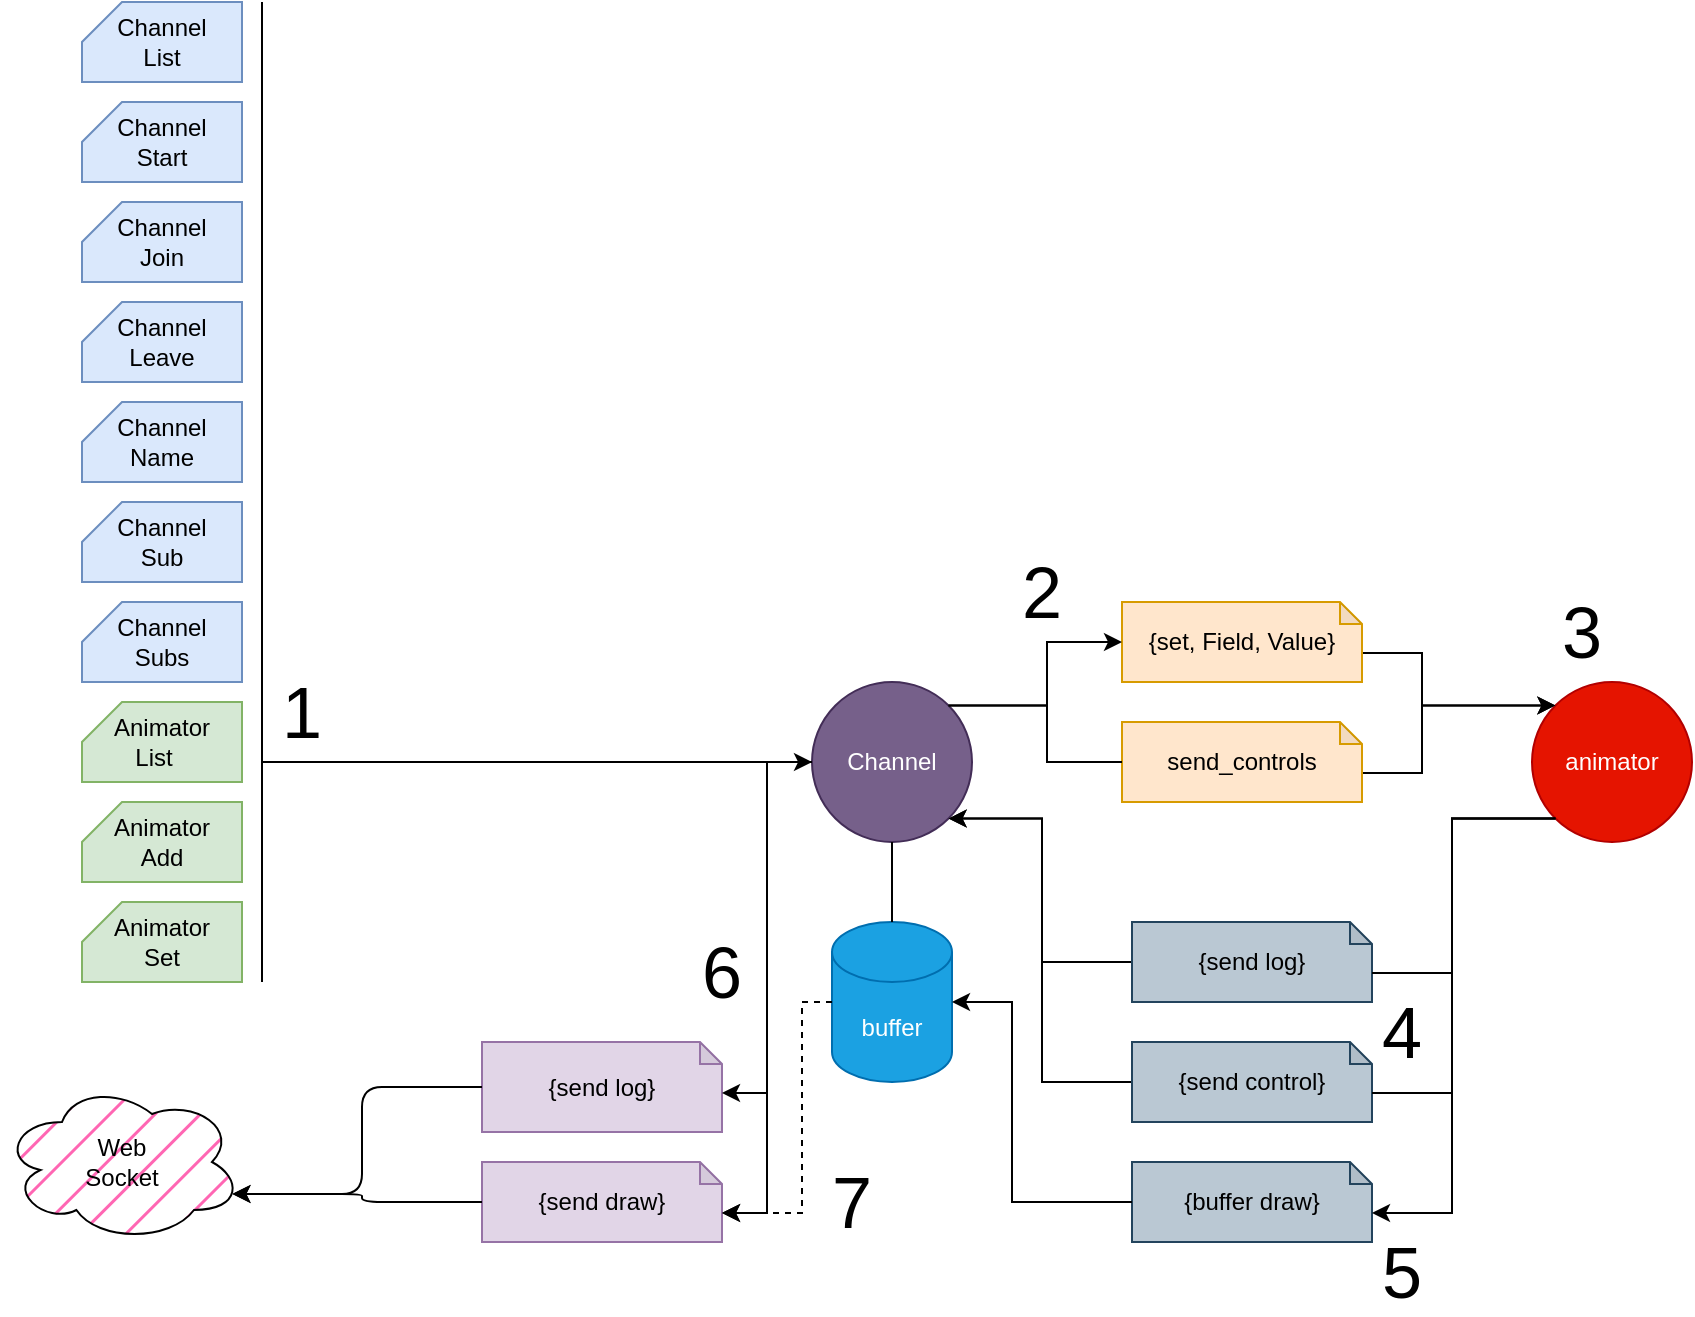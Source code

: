 <mxfile version="26.0.11">
  <diagram name="Page-1" id="kKHpir4O-wVjDM-xojcb">
    <mxGraphModel dx="704" dy="616" grid="1" gridSize="10" guides="1" tooltips="1" connect="1" arrows="1" fold="1" page="1" pageScale="1" pageWidth="850" pageHeight="1100" math="0" shadow="0">
      <root>
        <mxCell id="0" />
        <mxCell id="1" parent="0" />
        <mxCell id="nrVpLFsN9AzKckAbSTYe-1" value="Channel" style="ellipse;whiteSpace=wrap;html=1;aspect=fixed;fillColor=#76608a;strokeColor=#432D57;fillStyle=auto;fontColor=#ffffff;" vertex="1" parent="1">
          <mxGeometry x="445" y="360" width="80" height="80" as="geometry" />
        </mxCell>
        <mxCell id="nrVpLFsN9AzKckAbSTYe-2" value="animator" style="ellipse;whiteSpace=wrap;html=1;aspect=fixed;fillStyle=auto;fillColor=#e51400;strokeColor=#B20000;fontColor=#ffffff;" vertex="1" parent="1">
          <mxGeometry x="805" y="360" width="80" height="80" as="geometry" />
        </mxCell>
        <mxCell id="nrVpLFsN9AzKckAbSTYe-9" style="edgeStyle=orthogonalEdgeStyle;rounded=0;orthogonalLoop=1;jettySize=auto;html=1;exitX=0;exitY=0.5;exitDx=0;exitDy=0;exitPerimeter=0;entryX=1;entryY=1;entryDx=0;entryDy=0;" edge="1" parent="1" source="nrVpLFsN9AzKckAbSTYe-5" target="nrVpLFsN9AzKckAbSTYe-1">
          <mxGeometry relative="1" as="geometry">
            <Array as="points">
              <mxPoint x="560" y="500" />
              <mxPoint x="560" y="428" />
            </Array>
          </mxGeometry>
        </mxCell>
        <mxCell id="nrVpLFsN9AzKckAbSTYe-5" value="{send log}" style="shape=note;whiteSpace=wrap;html=1;backgroundOutline=1;darkOpacity=0.05;size=11;fillColor=#bac8d3;strokeColor=#23445d;" vertex="1" parent="1">
          <mxGeometry x="605" y="480" width="120" height="40" as="geometry" />
        </mxCell>
        <mxCell id="nrVpLFsN9AzKckAbSTYe-10" style="edgeStyle=orthogonalEdgeStyle;rounded=0;orthogonalLoop=1;jettySize=auto;html=1;exitX=0;exitY=0.5;exitDx=0;exitDy=0;exitPerimeter=0;entryX=1;entryY=1;entryDx=0;entryDy=0;" edge="1" parent="1" source="nrVpLFsN9AzKckAbSTYe-6" target="nrVpLFsN9AzKckAbSTYe-1">
          <mxGeometry relative="1" as="geometry">
            <mxPoint x="550" y="450" as="targetPoint" />
            <Array as="points">
              <mxPoint x="560" y="560" />
              <mxPoint x="560" y="428" />
            </Array>
          </mxGeometry>
        </mxCell>
        <mxCell id="nrVpLFsN9AzKckAbSTYe-6" value="{send control}" style="shape=note;whiteSpace=wrap;html=1;backgroundOutline=1;darkOpacity=0.05;size=11;fillColor=#bac8d3;strokeColor=#23445d;" vertex="1" parent="1">
          <mxGeometry x="605" y="540" width="120" height="40" as="geometry" />
        </mxCell>
        <mxCell id="nrVpLFsN9AzKckAbSTYe-7" style="edgeStyle=orthogonalEdgeStyle;rounded=0;orthogonalLoop=1;jettySize=auto;html=1;exitX=0;exitY=1;exitDx=0;exitDy=0;entryX=0;entryY=0;entryDx=120;entryDy=25.5;entryPerimeter=0;endArrow=none;startFill=0;" edge="1" parent="1" source="nrVpLFsN9AzKckAbSTYe-2" target="nrVpLFsN9AzKckAbSTYe-6">
          <mxGeometry relative="1" as="geometry" />
        </mxCell>
        <mxCell id="nrVpLFsN9AzKckAbSTYe-8" style="edgeStyle=orthogonalEdgeStyle;rounded=0;orthogonalLoop=1;jettySize=auto;html=1;exitX=0;exitY=1;exitDx=0;exitDy=0;entryX=0;entryY=0;entryDx=120;entryDy=25.5;entryPerimeter=0;endArrow=none;startFill=0;" edge="1" parent="1" source="nrVpLFsN9AzKckAbSTYe-2" target="nrVpLFsN9AzKckAbSTYe-5">
          <mxGeometry relative="1" as="geometry" />
        </mxCell>
        <mxCell id="nrVpLFsN9AzKckAbSTYe-11" value="{buffer draw}" style="shape=note;whiteSpace=wrap;html=1;backgroundOutline=1;darkOpacity=0.05;size=11;fillColor=#bac8d3;strokeColor=#23445d;" vertex="1" parent="1">
          <mxGeometry x="605" y="600" width="120" height="40" as="geometry" />
        </mxCell>
        <mxCell id="nrVpLFsN9AzKckAbSTYe-13" value="buffer" style="shape=cylinder3;whiteSpace=wrap;html=1;boundedLbl=1;backgroundOutline=1;size=15;fillColor=#1ba1e2;fontColor=#ffffff;strokeColor=#006EAF;" vertex="1" parent="1">
          <mxGeometry x="455" y="480" width="60" height="80" as="geometry" />
        </mxCell>
        <mxCell id="nrVpLFsN9AzKckAbSTYe-14" style="edgeStyle=orthogonalEdgeStyle;rounded=0;orthogonalLoop=1;jettySize=auto;html=1;exitX=0;exitY=0.5;exitDx=0;exitDy=0;exitPerimeter=0;entryX=1;entryY=0.5;entryDx=0;entryDy=0;entryPerimeter=0;" edge="1" parent="1" source="nrVpLFsN9AzKckAbSTYe-11" target="nrVpLFsN9AzKckAbSTYe-13">
          <mxGeometry relative="1" as="geometry">
            <Array as="points">
              <mxPoint x="545" y="620" />
              <mxPoint x="545" y="520" />
            </Array>
          </mxGeometry>
        </mxCell>
        <mxCell id="nrVpLFsN9AzKckAbSTYe-15" value="" style="endArrow=none;html=1;rounded=0;entryX=0.5;entryY=1;entryDx=0;entryDy=0;exitX=0.5;exitY=0;exitDx=0;exitDy=0;exitPerimeter=0;" edge="1" parent="1" source="nrVpLFsN9AzKckAbSTYe-13" target="nrVpLFsN9AzKckAbSTYe-1">
          <mxGeometry width="50" height="50" relative="1" as="geometry">
            <mxPoint x="685" y="570" as="sourcePoint" />
            <mxPoint x="735" y="520" as="targetPoint" />
          </mxGeometry>
        </mxCell>
        <mxCell id="nrVpLFsN9AzKckAbSTYe-16" value="{send log}" style="shape=note;whiteSpace=wrap;html=1;backgroundOutline=1;darkOpacity=0.05;size=11;fillColor=#e1d5e7;strokeColor=#9673a6;" vertex="1" parent="1">
          <mxGeometry x="280" y="540" width="120" height="45" as="geometry" />
        </mxCell>
        <mxCell id="nrVpLFsN9AzKckAbSTYe-17" style="edgeStyle=orthogonalEdgeStyle;rounded=0;orthogonalLoop=1;jettySize=auto;html=1;exitX=0;exitY=0.5;exitDx=0;exitDy=0;entryX=0;entryY=0;entryDx=120;entryDy=25.5;entryPerimeter=0;" edge="1" parent="1" source="nrVpLFsN9AzKckAbSTYe-1" target="nrVpLFsN9AzKckAbSTYe-16">
          <mxGeometry relative="1" as="geometry" />
        </mxCell>
        <mxCell id="nrVpLFsN9AzKckAbSTYe-18" value="{send draw}" style="shape=note;whiteSpace=wrap;html=1;backgroundOutline=1;darkOpacity=0.05;size=11;fillColor=#e1d5e7;strokeColor=#9673a6;" vertex="1" parent="1">
          <mxGeometry x="280" y="600" width="120" height="40" as="geometry" />
        </mxCell>
        <mxCell id="nrVpLFsN9AzKckAbSTYe-19" style="edgeStyle=orthogonalEdgeStyle;rounded=0;orthogonalLoop=1;jettySize=auto;html=1;exitX=0;exitY=0.5;exitDx=0;exitDy=0;entryX=0;entryY=0;entryDx=120;entryDy=25.5;entryPerimeter=0;" edge="1" parent="1" source="nrVpLFsN9AzKckAbSTYe-1" target="nrVpLFsN9AzKckAbSTYe-18">
          <mxGeometry relative="1" as="geometry" />
        </mxCell>
        <mxCell id="nrVpLFsN9AzKckAbSTYe-22" value="Channel&lt;div&gt;Name&lt;/div&gt;" style="shape=card;whiteSpace=wrap;html=1;size=20;fillColor=#dae8fc;strokeColor=#6c8ebf;" vertex="1" parent="1">
          <mxGeometry x="80" y="220" width="80" height="40" as="geometry" />
        </mxCell>
        <mxCell id="nrVpLFsN9AzKckAbSTYe-23" value="Channel&lt;div&gt;List&lt;/div&gt;" style="shape=card;whiteSpace=wrap;html=1;size=20;fillColor=#dae8fc;strokeColor=#6c8ebf;" vertex="1" parent="1">
          <mxGeometry x="80" y="20" width="80" height="40" as="geometry" />
        </mxCell>
        <mxCell id="nrVpLFsN9AzKckAbSTYe-24" value="Channel&lt;div&gt;Join&lt;/div&gt;" style="shape=card;whiteSpace=wrap;html=1;size=20;fillColor=#dae8fc;strokeColor=#6c8ebf;" vertex="1" parent="1">
          <mxGeometry x="80" y="120" width="80" height="40" as="geometry" />
        </mxCell>
        <mxCell id="nrVpLFsN9AzKckAbSTYe-25" value="Channel&lt;div&gt;Start&lt;/div&gt;" style="shape=card;whiteSpace=wrap;html=1;size=20;fillColor=#dae8fc;strokeColor=#6c8ebf;" vertex="1" parent="1">
          <mxGeometry x="80" y="70" width="80" height="40" as="geometry" />
        </mxCell>
        <mxCell id="nrVpLFsN9AzKckAbSTYe-26" value="Channel&lt;div&gt;Leave&lt;/div&gt;" style="shape=card;whiteSpace=wrap;html=1;size=20;fillColor=#dae8fc;strokeColor=#6c8ebf;" vertex="1" parent="1">
          <mxGeometry x="80" y="170" width="80" height="40" as="geometry" />
        </mxCell>
        <mxCell id="nrVpLFsN9AzKckAbSTYe-27" value="Channel&lt;div&gt;Sub&lt;/div&gt;" style="shape=card;whiteSpace=wrap;html=1;size=20;fillColor=#dae8fc;strokeColor=#6c8ebf;" vertex="1" parent="1">
          <mxGeometry x="80" y="270" width="80" height="40" as="geometry" />
        </mxCell>
        <mxCell id="nrVpLFsN9AzKckAbSTYe-28" value="Channel&lt;div&gt;Subs&lt;/div&gt;" style="shape=card;whiteSpace=wrap;html=1;size=20;fillColor=#dae8fc;strokeColor=#6c8ebf;" vertex="1" parent="1">
          <mxGeometry x="80" y="320" width="80" height="40" as="geometry" />
        </mxCell>
        <mxCell id="nrVpLFsN9AzKckAbSTYe-29" value="Animator&lt;div&gt;List&lt;span style=&quot;white-space: pre;&quot;&gt;&#x9;&lt;/span&gt;&lt;/div&gt;" style="shape=card;whiteSpace=wrap;html=1;size=20;fillColor=#d5e8d4;strokeColor=#82b366;" vertex="1" parent="1">
          <mxGeometry x="80" y="370" width="80" height="40" as="geometry" />
        </mxCell>
        <mxCell id="nrVpLFsN9AzKckAbSTYe-30" value="Animator&lt;div&gt;Set&lt;/div&gt;" style="shape=card;whiteSpace=wrap;html=1;size=20;fillColor=#d5e8d4;strokeColor=#82b366;" vertex="1" parent="1">
          <mxGeometry x="80" y="470" width="80" height="40" as="geometry" />
        </mxCell>
        <mxCell id="nrVpLFsN9AzKckAbSTYe-31" value="Animator&lt;div&gt;Add&lt;/div&gt;" style="shape=card;whiteSpace=wrap;html=1;size=20;fillColor=#d5e8d4;strokeColor=#82b366;" vertex="1" parent="1">
          <mxGeometry x="80" y="420" width="80" height="40" as="geometry" />
        </mxCell>
        <mxCell id="nrVpLFsN9AzKckAbSTYe-33" value="" style="endArrow=none;html=1;rounded=0;" edge="1" parent="1">
          <mxGeometry width="50" height="50" relative="1" as="geometry">
            <mxPoint x="170" y="510" as="sourcePoint" />
            <mxPoint x="170" y="20" as="targetPoint" />
          </mxGeometry>
        </mxCell>
        <mxCell id="nrVpLFsN9AzKckAbSTYe-34" value="" style="endArrow=classic;html=1;rounded=0;entryX=0;entryY=0.5;entryDx=0;entryDy=0;" edge="1" parent="1" target="nrVpLFsN9AzKckAbSTYe-1">
          <mxGeometry width="50" height="50" relative="1" as="geometry">
            <mxPoint x="170" y="400" as="sourcePoint" />
            <mxPoint x="485" y="440" as="targetPoint" />
          </mxGeometry>
        </mxCell>
        <mxCell id="nrVpLFsN9AzKckAbSTYe-38" value="Web&lt;div&gt;Socket&lt;/div&gt;" style="ellipse;shape=cloud;whiteSpace=wrap;html=1;fillStyle=hatch;fillColor=#FF66B3;" vertex="1" parent="1">
          <mxGeometry x="40" y="560" width="120" height="80" as="geometry" />
        </mxCell>
        <mxCell id="nrVpLFsN9AzKckAbSTYe-39" style="edgeStyle=orthogonalEdgeStyle;rounded=1;orthogonalLoop=1;jettySize=auto;html=1;exitX=0;exitY=0.5;exitDx=0;exitDy=0;exitPerimeter=0;entryX=0.96;entryY=0.7;entryDx=0;entryDy=0;entryPerimeter=0;curved=0;" edge="1" parent="1" source="nrVpLFsN9AzKckAbSTYe-16" target="nrVpLFsN9AzKckAbSTYe-38">
          <mxGeometry relative="1" as="geometry" />
        </mxCell>
        <mxCell id="nrVpLFsN9AzKckAbSTYe-40" style="edgeStyle=orthogonalEdgeStyle;rounded=1;orthogonalLoop=1;jettySize=auto;html=1;exitX=0;exitY=0.5;exitDx=0;exitDy=0;exitPerimeter=0;entryX=0.96;entryY=0.7;entryDx=0;entryDy=0;entryPerimeter=0;curved=0;" edge="1" parent="1" source="nrVpLFsN9AzKckAbSTYe-18" target="nrVpLFsN9AzKckAbSTYe-38">
          <mxGeometry relative="1" as="geometry" />
        </mxCell>
        <mxCell id="nrVpLFsN9AzKckAbSTYe-45" style="edgeStyle=orthogonalEdgeStyle;rounded=0;orthogonalLoop=1;jettySize=auto;html=1;exitX=0;exitY=0;exitDx=120;exitDy=25.5;exitPerimeter=0;entryX=0;entryY=0;entryDx=0;entryDy=0;" edge="1" parent="1" source="nrVpLFsN9AzKckAbSTYe-41" target="nrVpLFsN9AzKckAbSTYe-2">
          <mxGeometry relative="1" as="geometry">
            <Array as="points">
              <mxPoint x="750" y="346" />
              <mxPoint x="750" y="372" />
            </Array>
          </mxGeometry>
        </mxCell>
        <mxCell id="nrVpLFsN9AzKckAbSTYe-41" value="{set, Field, Value}" style="shape=note;whiteSpace=wrap;html=1;backgroundOutline=1;darkOpacity=0.05;size=11;fillColor=#ffe6cc;strokeColor=#d79b00;" vertex="1" parent="1">
          <mxGeometry x="600" y="320" width="120" height="40" as="geometry" />
        </mxCell>
        <mxCell id="nrVpLFsN9AzKckAbSTYe-47" style="edgeStyle=orthogonalEdgeStyle;rounded=0;orthogonalLoop=1;jettySize=auto;html=1;exitX=0;exitY=0;exitDx=120;exitDy=25.5;exitPerimeter=0;entryX=0;entryY=0;entryDx=0;entryDy=0;" edge="1" parent="1" source="nrVpLFsN9AzKckAbSTYe-42" target="nrVpLFsN9AzKckAbSTYe-2">
          <mxGeometry relative="1" as="geometry">
            <Array as="points">
              <mxPoint x="750" y="406" />
              <mxPoint x="750" y="372" />
            </Array>
          </mxGeometry>
        </mxCell>
        <mxCell id="nrVpLFsN9AzKckAbSTYe-42" value="send_controls" style="shape=note;whiteSpace=wrap;html=1;backgroundOutline=1;darkOpacity=0.05;size=11;fillColor=#ffe6cc;strokeColor=#d79b00;" vertex="1" parent="1">
          <mxGeometry x="600" y="380" width="120" height="40" as="geometry" />
        </mxCell>
        <mxCell id="nrVpLFsN9AzKckAbSTYe-43" style="edgeStyle=orthogonalEdgeStyle;rounded=0;orthogonalLoop=1;jettySize=auto;html=1;exitX=1;exitY=0;exitDx=0;exitDy=0;entryX=0;entryY=0.5;entryDx=0;entryDy=0;entryPerimeter=0;" edge="1" parent="1" source="nrVpLFsN9AzKckAbSTYe-1" target="nrVpLFsN9AzKckAbSTYe-41">
          <mxGeometry relative="1" as="geometry" />
        </mxCell>
        <mxCell id="nrVpLFsN9AzKckAbSTYe-44" style="edgeStyle=orthogonalEdgeStyle;rounded=0;orthogonalLoop=1;jettySize=auto;html=1;exitX=1;exitY=0;exitDx=0;exitDy=0;entryX=0;entryY=0.5;entryDx=0;entryDy=0;entryPerimeter=0;endArrow=none;startFill=0;" edge="1" parent="1" source="nrVpLFsN9AzKckAbSTYe-1" target="nrVpLFsN9AzKckAbSTYe-42">
          <mxGeometry relative="1" as="geometry" />
        </mxCell>
        <mxCell id="nrVpLFsN9AzKckAbSTYe-48" style="edgeStyle=orthogonalEdgeStyle;rounded=0;orthogonalLoop=1;jettySize=auto;html=1;exitX=0;exitY=0.5;exitDx=0;exitDy=0;exitPerimeter=0;entryX=0;entryY=0;entryDx=120;entryDy=25.5;entryPerimeter=0;dashed=1;" edge="1" parent="1" source="nrVpLFsN9AzKckAbSTYe-13" target="nrVpLFsN9AzKckAbSTYe-18">
          <mxGeometry relative="1" as="geometry">
            <Array as="points">
              <mxPoint x="440" y="520" />
              <mxPoint x="440" y="626" />
            </Array>
          </mxGeometry>
        </mxCell>
        <mxCell id="nrVpLFsN9AzKckAbSTYe-49" style="edgeStyle=orthogonalEdgeStyle;rounded=0;orthogonalLoop=1;jettySize=auto;html=1;exitX=0;exitY=1;exitDx=0;exitDy=0;entryX=0;entryY=0;entryDx=120;entryDy=25.5;entryPerimeter=0;" edge="1" parent="1" source="nrVpLFsN9AzKckAbSTYe-2" target="nrVpLFsN9AzKckAbSTYe-11">
          <mxGeometry relative="1" as="geometry" />
        </mxCell>
        <mxCell id="nrVpLFsN9AzKckAbSTYe-50" value="1" style="text;html=1;align=center;verticalAlign=middle;whiteSpace=wrap;rounded=0;fontSize=36;" vertex="1" parent="1">
          <mxGeometry x="180" y="360" width="20" height="30" as="geometry" />
        </mxCell>
        <mxCell id="nrVpLFsN9AzKckAbSTYe-51" value="2" style="text;html=1;align=center;verticalAlign=middle;whiteSpace=wrap;rounded=0;fontSize=36;" vertex="1" parent="1">
          <mxGeometry x="550" y="300" width="20" height="30" as="geometry" />
        </mxCell>
        <mxCell id="nrVpLFsN9AzKckAbSTYe-61" value="3" style="text;html=1;align=center;verticalAlign=middle;whiteSpace=wrap;rounded=0;fontSize=36;" vertex="1" parent="1">
          <mxGeometry x="820" y="320" width="20" height="30" as="geometry" />
        </mxCell>
        <mxCell id="nrVpLFsN9AzKckAbSTYe-62" value="4" style="text;html=1;align=center;verticalAlign=middle;whiteSpace=wrap;rounded=0;fontSize=36;" vertex="1" parent="1">
          <mxGeometry x="730" y="520" width="20" height="30" as="geometry" />
        </mxCell>
        <mxCell id="nrVpLFsN9AzKckAbSTYe-63" value="5" style="text;html=1;align=center;verticalAlign=middle;whiteSpace=wrap;rounded=0;fontSize=36;" vertex="1" parent="1">
          <mxGeometry x="730" y="640" width="20" height="30" as="geometry" />
        </mxCell>
        <mxCell id="nrVpLFsN9AzKckAbSTYe-64" value="7" style="text;html=1;align=center;verticalAlign=middle;whiteSpace=wrap;rounded=0;fontSize=36;" vertex="1" parent="1">
          <mxGeometry x="455" y="605" width="20" height="30" as="geometry" />
        </mxCell>
        <mxCell id="nrVpLFsN9AzKckAbSTYe-65" value="6" style="text;html=1;align=center;verticalAlign=middle;whiteSpace=wrap;rounded=0;fontSize=36;" vertex="1" parent="1">
          <mxGeometry x="390" y="490" width="20" height="30" as="geometry" />
        </mxCell>
      </root>
    </mxGraphModel>
  </diagram>
</mxfile>
